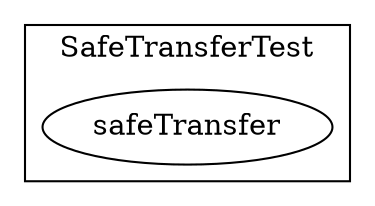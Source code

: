 strict digraph {
subgraph cluster_6955_SafeTransferTest {
label = "SafeTransferTest"
"6955_safeTransfer" [label="safeTransfer"]
}subgraph cluster_solidity {
label = "[Solidity]"
}
}